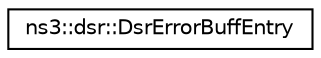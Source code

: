 digraph "Graphical Class Hierarchy"
{
 // LATEX_PDF_SIZE
  edge [fontname="Helvetica",fontsize="10",labelfontname="Helvetica",labelfontsize="10"];
  node [fontname="Helvetica",fontsize="10",shape=record];
  rankdir="LR";
  Node0 [label="ns3::dsr::DsrErrorBuffEntry",height=0.2,width=0.4,color="black", fillcolor="white", style="filled",URL="$classns3_1_1dsr_1_1_dsr_error_buff_entry.html",tooltip="DSR Error Buffer Entry."];
}
